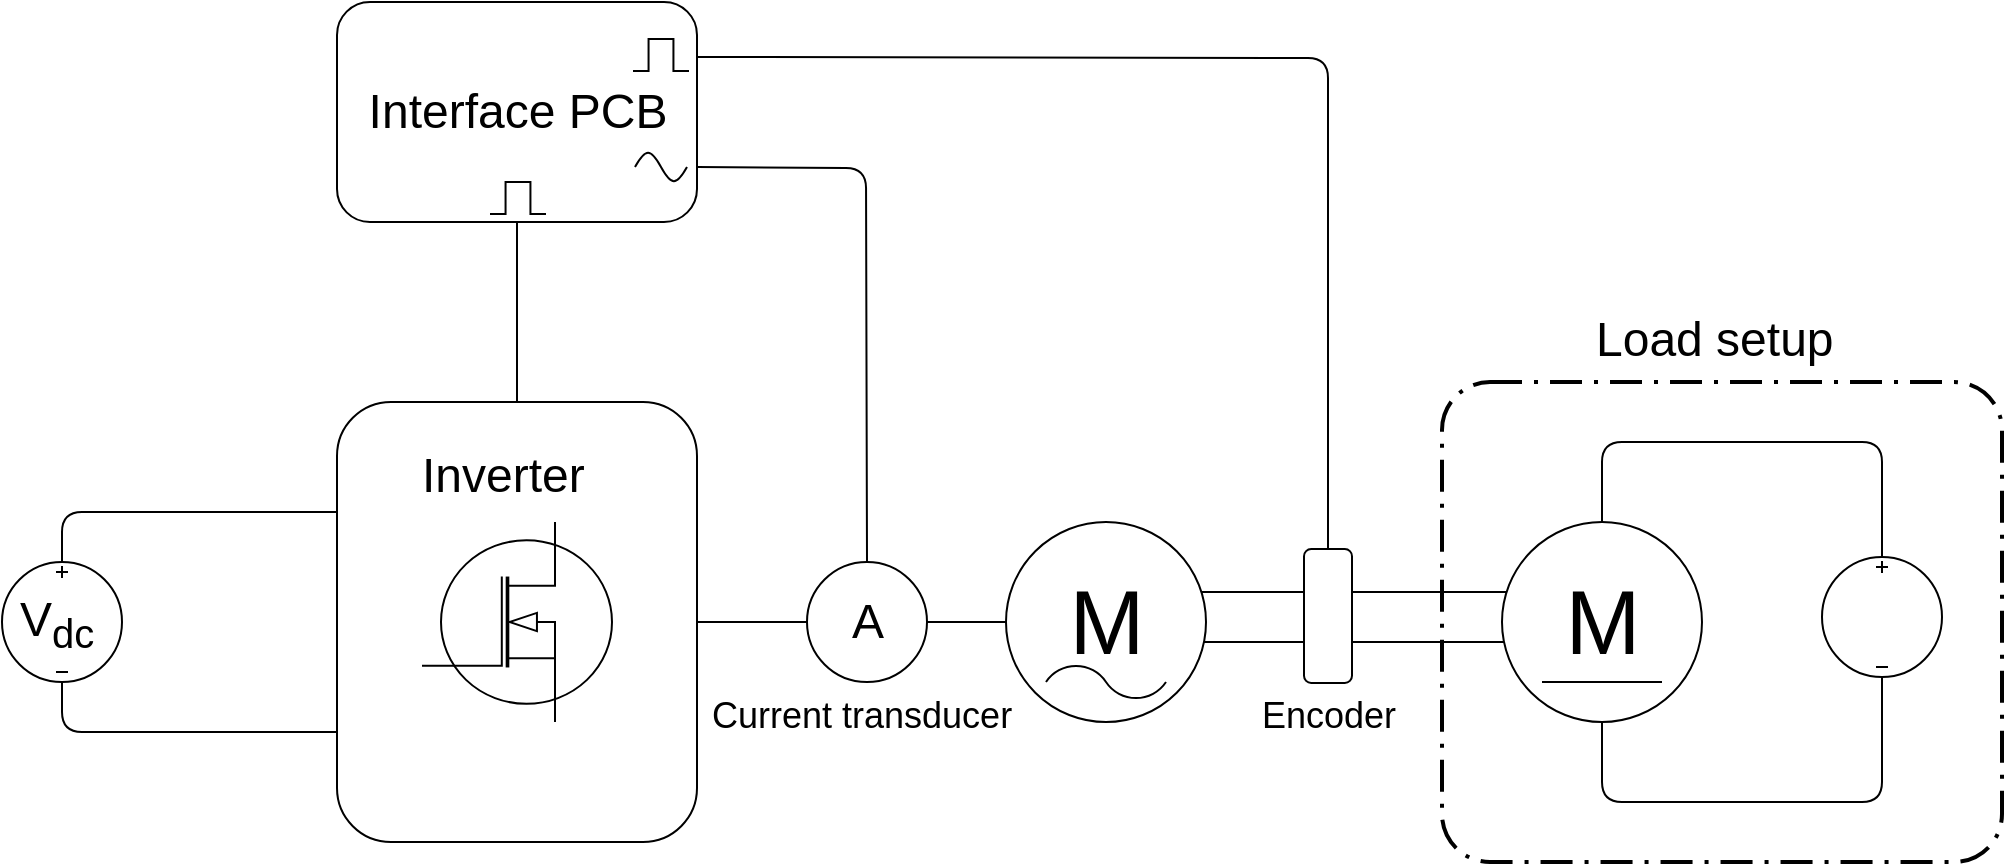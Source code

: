 <mxfile version="10.6.7" type="device"><diagram id="Vb1uOmSwVQXhJh19ezak" name="Page-1"><mxGraphModel dx="1420" dy="621" grid="0" gridSize="10" guides="1" tooltips="1" connect="1" arrows="1" fold="1" page="1" pageScale="1" pageWidth="1169" pageHeight="827" math="0" shadow="0"><root><mxCell id="0"/><mxCell id="1" parent="0"/><mxCell id="NweHm3ntrB7L1vclsaAi-37" value="" style="verticalLabelPosition=bottom;shadow=0;dashed=0;align=center;fillColor=#ffffff;html=1;verticalAlign=top;strokeWidth=1;shape=mxgraph.electrical.transmission.2_line_bus;" vertex="1" parent="1"><mxGeometry x="643" y="455" width="207" height="25" as="geometry"/></mxCell><mxCell id="NweHm3ntrB7L1vclsaAi-3" value="" style="rounded=1;whiteSpace=wrap;html=1;" vertex="1" parent="1"><mxGeometry x="217.5" y="360" width="180" height="220" as="geometry"/></mxCell><mxCell id="NweHm3ntrB7L1vclsaAi-1" value="" style="verticalLabelPosition=bottom;shadow=0;dashed=0;align=center;fillColor=#ffffff;html=1;verticalAlign=top;strokeWidth=1;shape=mxgraph.electrical.mosfets1.n-channel_mosfet_1;" vertex="1" parent="1"><mxGeometry x="260" y="420" width="95" height="100" as="geometry"/></mxCell><mxCell id="NweHm3ntrB7L1vclsaAi-2" value="" style="pointerEvents=1;verticalLabelPosition=bottom;shadow=0;dashed=0;align=center;fillColor=#ffffff;html=1;verticalAlign=top;strokeWidth=1;shape=mxgraph.electrical.signal_sources.dc_source_3;" vertex="1" parent="1"><mxGeometry x="50" y="440" width="60" height="60" as="geometry"/></mxCell><mxCell id="NweHm3ntrB7L1vclsaAi-4" value="" style="endArrow=none;html=1;entryX=0.5;entryY=0;entryDx=0;entryDy=0;entryPerimeter=0;exitX=0;exitY=0.25;exitDx=0;exitDy=0;edgeStyle=orthogonalEdgeStyle;" edge="1" parent="1" source="NweHm3ntrB7L1vclsaAi-3" target="NweHm3ntrB7L1vclsaAi-2"><mxGeometry width="50" height="50" relative="1" as="geometry"><mxPoint y="650" as="sourcePoint"/><mxPoint x="50" y="600" as="targetPoint"/></mxGeometry></mxCell><mxCell id="NweHm3ntrB7L1vclsaAi-5" value="" style="endArrow=none;html=1;entryX=0.5;entryY=1;entryDx=0;entryDy=0;entryPerimeter=0;exitX=0;exitY=0.75;exitDx=0;exitDy=0;edgeStyle=orthogonalEdgeStyle;" edge="1" parent="1" source="NweHm3ntrB7L1vclsaAi-3" target="NweHm3ntrB7L1vclsaAi-2"><mxGeometry width="50" height="50" relative="1" as="geometry"><mxPoint x="227.471" y="424.471" as="sourcePoint"/><mxPoint x="40.412" y="459.765" as="targetPoint"/><Array as="points"><mxPoint x="80" y="525"/></Array></mxGeometry></mxCell><mxCell id="NweHm3ntrB7L1vclsaAi-9" value="&lt;font style=&quot;font-size: 24px&quot;&gt;Interface PCB&lt;/font&gt;" style="rounded=1;whiteSpace=wrap;html=1;" vertex="1" parent="1"><mxGeometry x="217.5" y="160" width="180" height="110" as="geometry"/></mxCell><mxCell id="NweHm3ntrB7L1vclsaAi-16" value="" style="pointerEvents=1;verticalLabelPosition=bottom;shadow=0;dashed=0;align=center;fillColor=#ffffff;html=1;verticalAlign=top;strokeWidth=1;shape=mxgraph.electrical.waveforms.pulse_1;" vertex="1" parent="1"><mxGeometry x="294" y="250" width="28" height="16" as="geometry"/></mxCell><mxCell id="NweHm3ntrB7L1vclsaAi-32" value="M" style="dashed=0;outlineConnect=0;align=center;html=1;shape=mxgraph.pid.engines.electric_motor_(ac);fontSize=45;" vertex="1" parent="1"><mxGeometry x="552" y="420" width="100" height="100" as="geometry"/></mxCell><mxCell id="NweHm3ntrB7L1vclsaAi-35" value="M" style="dashed=0;outlineConnect=0;align=center;html=1;shape=mxgraph.pid.engines.electric_motor_(dc);fontSize=45;" vertex="1" parent="1"><mxGeometry x="800" y="420" width="100" height="100" as="geometry"/></mxCell><mxCell id="NweHm3ntrB7L1vclsaAi-38" value="" style="pointerEvents=1;verticalLabelPosition=bottom;shadow=0;dashed=0;align=center;fillColor=#ffffff;html=1;verticalAlign=top;strokeWidth=1;shape=mxgraph.electrical.signal_sources.dc_source_3;" vertex="1" parent="1"><mxGeometry x="960" y="437.5" width="60" height="60" as="geometry"/></mxCell><mxCell id="NweHm3ntrB7L1vclsaAi-39" value="" style="endArrow=none;html=1;entryX=0.5;entryY=0;entryDx=0;entryDy=0;entryPerimeter=0;edgeStyle=orthogonalEdgeStyle;exitX=0.5;exitY=0;exitDx=0;exitDy=0;exitPerimeter=0;" edge="1" parent="1" source="NweHm3ntrB7L1vclsaAi-35" target="NweHm3ntrB7L1vclsaAi-38"><mxGeometry width="50" height="50" relative="1" as="geometry"><mxPoint x="900" y="430" as="sourcePoint"/><mxPoint x="960" y="359.929" as="targetPoint"/><Array as="points"><mxPoint x="850" y="380"/><mxPoint x="990" y="380"/></Array></mxGeometry></mxCell><mxCell id="NweHm3ntrB7L1vclsaAi-40" value="" style="endArrow=none;html=1;entryX=0.5;entryY=1;entryDx=0;entryDy=0;entryPerimeter=0;edgeStyle=orthogonalEdgeStyle;exitX=0.5;exitY=1;exitDx=0;exitDy=0;exitPerimeter=0;" edge="1" parent="1" source="NweHm3ntrB7L1vclsaAi-35" target="NweHm3ntrB7L1vclsaAi-38"><mxGeometry width="50" height="50" relative="1" as="geometry"><mxPoint x="860" y="430.429" as="sourcePoint"/><mxPoint x="1000" y="447.571" as="targetPoint"/><Array as="points"><mxPoint x="850" y="560"/><mxPoint x="990" y="560"/></Array></mxGeometry></mxCell><mxCell id="NweHm3ntrB7L1vclsaAi-41" value="" style="pointerEvents=1;verticalLabelPosition=bottom;shadow=0;dashed=0;align=center;fillColor=#ffffff;html=1;verticalAlign=top;strokeWidth=1;shape=mxgraph.electrical.waveforms.sine_wave;" vertex="1" parent="1"><mxGeometry x="366.5" y="233" width="26" height="19" as="geometry"/></mxCell><mxCell id="NweHm3ntrB7L1vclsaAi-42" value="&lt;font style=&quot;font-size: 24px&quot;&gt;V&lt;sub&gt;dc&lt;/sub&gt;&lt;/font&gt;" style="text;html=1;resizable=0;points=[];autosize=1;align=left;verticalAlign=top;spacingTop=-4;" vertex="1" parent="1"><mxGeometry x="57" y="452" width="50" height="20" as="geometry"/></mxCell><mxCell id="NweHm3ntrB7L1vclsaAi-43" value="&lt;font style=&quot;font-size: 24px&quot;&gt;Inverter&lt;/font&gt;" style="text;html=1;resizable=0;points=[];autosize=1;align=left;verticalAlign=top;spacingTop=-4;" vertex="1" parent="1"><mxGeometry x="258" y="380" width="100" height="20" as="geometry"/></mxCell><mxCell id="NweHm3ntrB7L1vclsaAi-45" value="" style="rounded=1;arcSize=10;dashed=1;strokeColor=#000000;fillColor=none;gradientColor=none;dashPattern=8 3 1 3;strokeWidth=2;shadow=0;" vertex="1" parent="1"><mxGeometry x="770" y="350" width="280" height="240" as="geometry"/></mxCell><mxCell id="NweHm3ntrB7L1vclsaAi-46" value="&lt;font style=&quot;font-size: 24px&quot;&gt;Load setup&lt;/font&gt;" style="text;html=1;resizable=0;points=[];autosize=1;align=left;verticalAlign=top;spacingTop=-4;" vertex="1" parent="1"><mxGeometry x="845" y="311.5" width="130" height="20" as="geometry"/></mxCell><mxCell id="NweHm3ntrB7L1vclsaAi-50" value="&lt;font style=&quot;font-size: 24px&quot;&gt;A&lt;/font&gt;" style="ellipse;whiteSpace=wrap;html=1;aspect=fixed;shadow=0;" vertex="1" parent="1"><mxGeometry x="452.5" y="440" width="60" height="60" as="geometry"/></mxCell><mxCell id="NweHm3ntrB7L1vclsaAi-51" value="" style="endArrow=none;html=1;exitX=0.5;exitY=0;exitDx=0;exitDy=0;entryX=0.5;entryY=1;entryDx=0;entryDy=0;" edge="1" parent="1" source="NweHm3ntrB7L1vclsaAi-3" target="NweHm3ntrB7L1vclsaAi-9"><mxGeometry width="50" height="50" relative="1" as="geometry"><mxPoint x="50" y="660" as="sourcePoint"/><mxPoint x="310" y="290" as="targetPoint"/></mxGeometry></mxCell><mxCell id="NweHm3ntrB7L1vclsaAi-52" value="" style="endArrow=none;html=1;entryX=1;entryY=0.5;entryDx=0;entryDy=0;exitX=0;exitY=0.5;exitDx=0;exitDy=0;" edge="1" parent="1" source="NweHm3ntrB7L1vclsaAi-50" target="NweHm3ntrB7L1vclsaAi-3"><mxGeometry width="50" height="50" relative="1" as="geometry"><mxPoint x="450" y="605" as="sourcePoint"/><mxPoint x="500" y="555" as="targetPoint"/></mxGeometry></mxCell><mxCell id="NweHm3ntrB7L1vclsaAi-53" value="" style="endArrow=none;html=1;entryX=1;entryY=0.5;entryDx=0;entryDy=0;exitX=0;exitY=0.5;exitDx=0;exitDy=0;exitPerimeter=0;" edge="1" parent="1" source="NweHm3ntrB7L1vclsaAi-32" target="NweHm3ntrB7L1vclsaAi-50"><mxGeometry width="50" height="50" relative="1" as="geometry"><mxPoint x="622.333" y="436.833" as="sourcePoint"/><mxPoint x="539.833" y="436.833" as="targetPoint"/></mxGeometry></mxCell><mxCell id="NweHm3ntrB7L1vclsaAi-54" value="" style="endArrow=none;html=1;entryX=0.5;entryY=0;entryDx=0;entryDy=0;exitX=1;exitY=0.75;exitDx=0;exitDy=0;" edge="1" parent="1" source="NweHm3ntrB7L1vclsaAi-9" target="NweHm3ntrB7L1vclsaAi-50"><mxGeometry width="50" height="50" relative="1" as="geometry"><mxPoint x="50" y="660" as="sourcePoint"/><mxPoint x="100" y="610" as="targetPoint"/><Array as="points"><mxPoint x="482" y="243"/></Array></mxGeometry></mxCell><mxCell id="NweHm3ntrB7L1vclsaAi-65" value="" style="rounded=1;whiteSpace=wrap;html=1;shadow=0;rotation=90;" vertex="1" parent="1"><mxGeometry x="679.5" y="455" width="67" height="24" as="geometry"/></mxCell><mxCell id="NweHm3ntrB7L1vclsaAi-66" value="" style="endArrow=none;html=1;entryX=0;entryY=0.5;entryDx=0;entryDy=0;exitX=1;exitY=0.25;exitDx=0;exitDy=0;" edge="1" parent="1" source="NweHm3ntrB7L1vclsaAi-9" target="NweHm3ntrB7L1vclsaAi-65"><mxGeometry width="50" height="50" relative="1" as="geometry"><mxPoint x="652" y="137.5" as="sourcePoint"/><mxPoint x="741" y="362.5" as="targetPoint"/><Array as="points"><mxPoint x="713" y="188"/></Array></mxGeometry></mxCell><mxCell id="NweHm3ntrB7L1vclsaAi-67" value="" style="pointerEvents=1;verticalLabelPosition=bottom;shadow=0;dashed=0;align=center;fillColor=#ffffff;html=1;verticalAlign=top;strokeWidth=1;shape=mxgraph.electrical.waveforms.pulse_1;" vertex="1" parent="1"><mxGeometry x="365.5" y="178.5" width="28" height="16" as="geometry"/></mxCell><mxCell id="NweHm3ntrB7L1vclsaAi-68" value="&lt;font style=&quot;font-size: 18px&quot;&gt;Current transducer&lt;/font&gt;" style="text;html=1;resizable=0;points=[];autosize=1;align=left;verticalAlign=top;spacingTop=-4;" vertex="1" parent="1"><mxGeometry x="402.5" y="504" width="160" height="16" as="geometry"/></mxCell><mxCell id="NweHm3ntrB7L1vclsaAi-69" value="&lt;font style=&quot;font-size: 18px&quot;&gt;Encoder&lt;/font&gt;" style="text;html=1;resizable=0;points=[];autosize=1;align=left;verticalAlign=top;spacingTop=-4;" vertex="1" parent="1"><mxGeometry x="677.5" y="504" width="77" height="16" as="geometry"/></mxCell></root></mxGraphModel></diagram></mxfile>